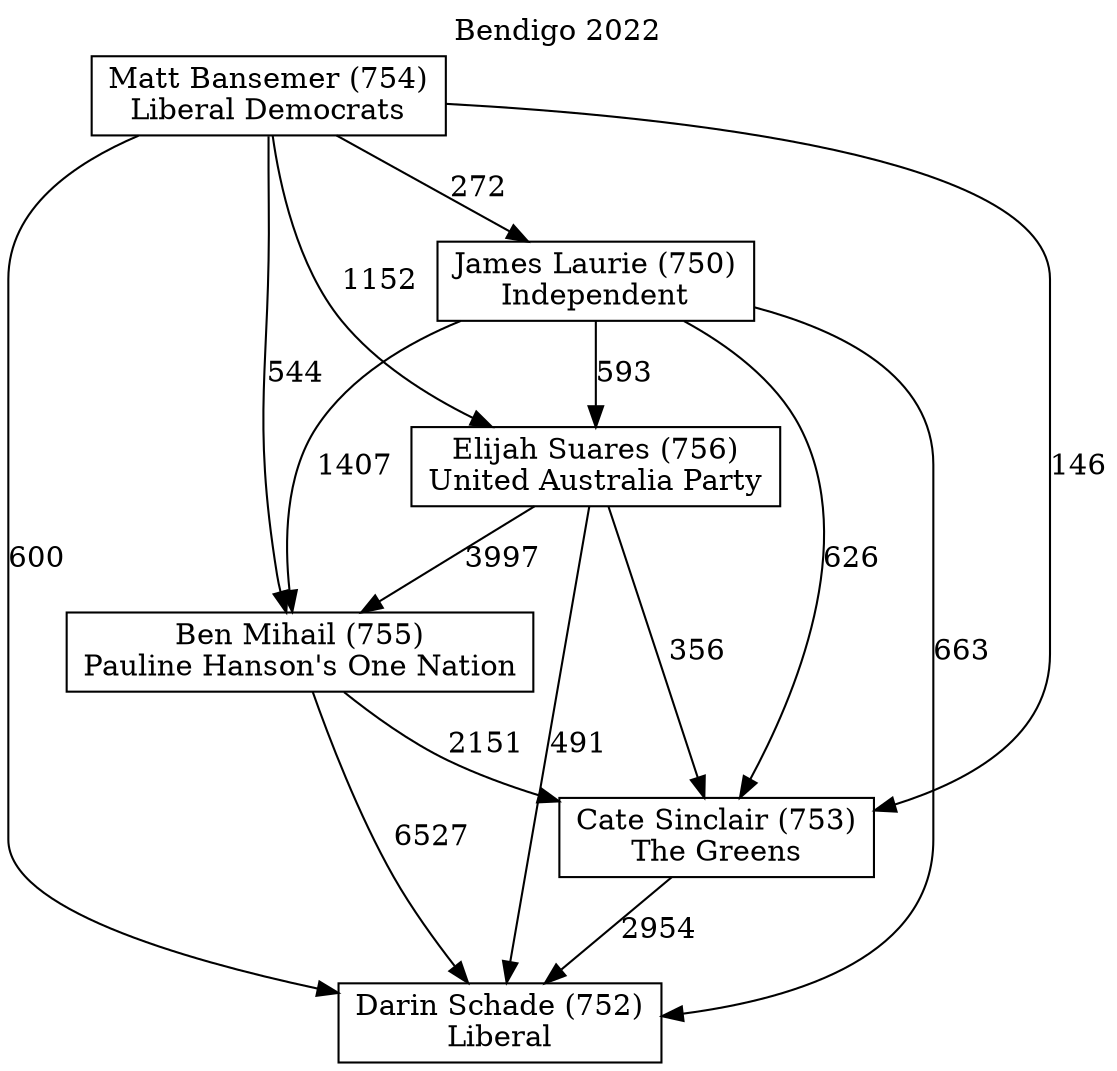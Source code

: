// House preference flow
digraph "Darin Schade (752)_Bendigo_2022" {
	graph [label="Bendigo 2022" labelloc=t mclimit=10]
	node [shape=box]
	"Darin Schade (752)" [label="Darin Schade (752)
Liberal"]
	"Cate Sinclair (753)" [label="Cate Sinclair (753)
The Greens"]
	"Ben Mihail (755)" [label="Ben Mihail (755)
Pauline Hanson's One Nation"]
	"Elijah Suares (756)" [label="Elijah Suares (756)
United Australia Party"]
	"James Laurie (750)" [label="James Laurie (750)
Independent"]
	"Matt Bansemer (754)" [label="Matt Bansemer (754)
Liberal Democrats"]
	"Cate Sinclair (753)" -> "Darin Schade (752)" [label=2954]
	"Ben Mihail (755)" -> "Cate Sinclair (753)" [label=2151]
	"Elijah Suares (756)" -> "Ben Mihail (755)" [label=3997]
	"James Laurie (750)" -> "Elijah Suares (756)" [label=593]
	"Matt Bansemer (754)" -> "James Laurie (750)" [label=272]
	"Ben Mihail (755)" -> "Darin Schade (752)" [label=6527]
	"Elijah Suares (756)" -> "Darin Schade (752)" [label=491]
	"James Laurie (750)" -> "Darin Schade (752)" [label=663]
	"Matt Bansemer (754)" -> "Darin Schade (752)" [label=600]
	"Matt Bansemer (754)" -> "Elijah Suares (756)" [label=1152]
	"James Laurie (750)" -> "Ben Mihail (755)" [label=1407]
	"Matt Bansemer (754)" -> "Ben Mihail (755)" [label=544]
	"Elijah Suares (756)" -> "Cate Sinclair (753)" [label=356]
	"James Laurie (750)" -> "Cate Sinclair (753)" [label=626]
	"Matt Bansemer (754)" -> "Cate Sinclair (753)" [label=146]
}
